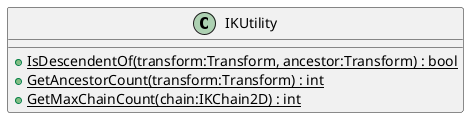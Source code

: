 @startuml
class IKUtility {
    + {static} IsDescendentOf(transform:Transform, ancestor:Transform) : bool
    + {static} GetAncestorCount(transform:Transform) : int
    + {static} GetMaxChainCount(chain:IKChain2D) : int
}
@enduml
